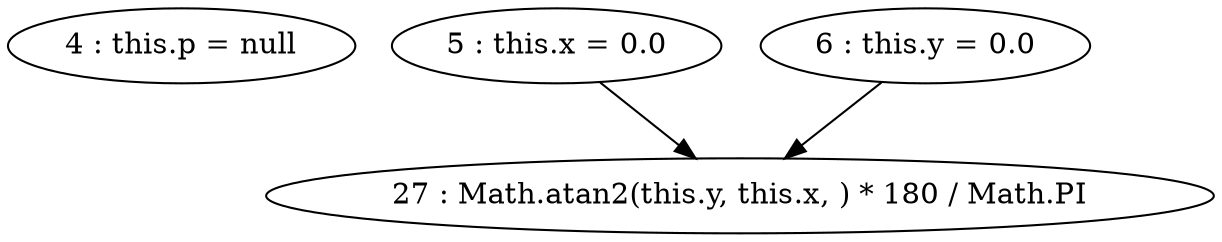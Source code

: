 digraph G {
"4 : this.p = null"
"5 : this.x = 0.0"
"5 : this.x = 0.0" -> "27 : Math.atan2(this.y, this.x, ) * 180 / Math.PI"
"6 : this.y = 0.0"
"6 : this.y = 0.0" -> "27 : Math.atan2(this.y, this.x, ) * 180 / Math.PI"
"27 : Math.atan2(this.y, this.x, ) * 180 / Math.PI"
}